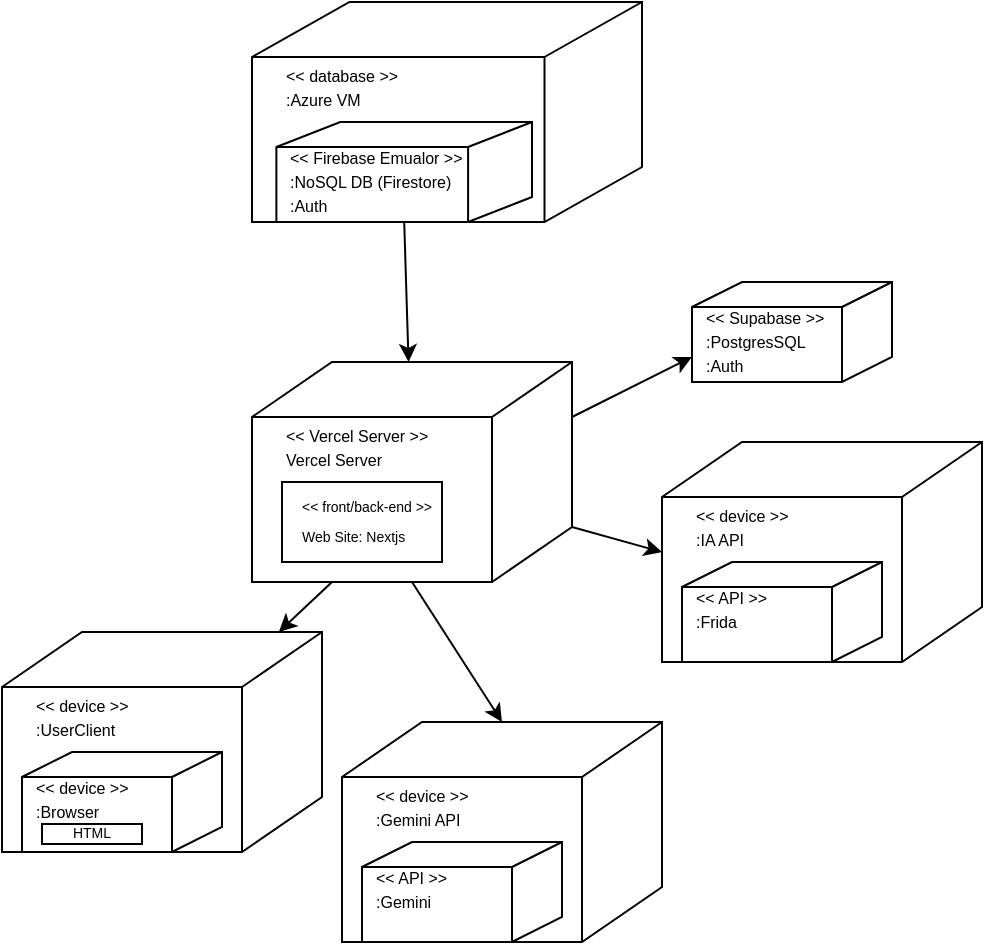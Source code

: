 <mxfile version="26.2.14">
  <diagram name="Page-1" id="0SS3zf6m1jzSWQKbpXdB">
    <mxGraphModel dx="834" dy="486" grid="1" gridSize="10" guides="1" tooltips="1" connect="1" arrows="1" fold="1" page="1" pageScale="1" pageWidth="850" pageHeight="1100" math="0" shadow="0">
      <root>
        <mxCell id="0" />
        <mxCell id="1" parent="0" />
        <mxCell id="7tsyf0UTf00b5kSWK2DZ-25" value="" style="group" vertex="1" connectable="0" parent="1">
          <mxGeometry x="10" y="30" width="490" height="470" as="geometry" />
        </mxCell>
        <mxCell id="_6aESEJj8ueH60gg6m87-15" value="" style="group" parent="7tsyf0UTf00b5kSWK2DZ-25" vertex="1" connectable="0">
          <mxGeometry y="315" width="160" height="140" as="geometry" />
        </mxCell>
        <mxCell id="_6aESEJj8ueH60gg6m87-13" value="&lt;div style=&quot;line-height: 100%;&quot;&gt;&lt;font style=&quot;font-size: 8px; line-height: 100%;&quot;&gt;&amp;lt;&amp;lt; device &amp;gt;&amp;gt;&lt;/font&gt;&lt;div&gt;&lt;font style=&quot;font-size: 8px; line-height: 100%;&quot;&gt;:UserClient&lt;/font&gt;&lt;/div&gt;&lt;/div&gt;" style="html=1;outlineConnect=0;whiteSpace=wrap;fillColor=#FFFFFF;shape=mxgraph.archimate3.node;align=left;verticalAlign=top;spacingTop=23;spacing=2;spacingLeft=15;" parent="_6aESEJj8ueH60gg6m87-15" vertex="1">
          <mxGeometry width="160" height="110" as="geometry" />
        </mxCell>
        <mxCell id="_6aESEJj8ueH60gg6m87-14" value="&lt;div style=&quot;line-height: 100%;&quot;&gt;&lt;font style=&quot;font-size: 8px; line-height: 100%;&quot;&gt;&amp;lt;&amp;lt; device &amp;gt;&amp;gt;&lt;/font&gt;&lt;div&gt;&lt;font style=&quot;font-size: 8px; line-height: 100%;&quot;&gt;:Browser&lt;/font&gt;&lt;/div&gt;&lt;/div&gt;" style="html=1;outlineConnect=0;whiteSpace=wrap;fillColor=#FFFFFF;shape=mxgraph.archimate3.node;align=left;verticalAlign=top;spacingTop=4;spacing=2;spacingLeft=5;" parent="_6aESEJj8ueH60gg6m87-15" vertex="1">
          <mxGeometry x="10" y="60" width="100" height="50" as="geometry" />
        </mxCell>
        <mxCell id="_6aESEJj8ueH60gg6m87-37" value="&lt;font style=&quot;font-size: 7px;&quot;&gt;HTML&lt;/font&gt;" style="html=1;dashed=0;whiteSpace=wrap;align=center;verticalAlign=middle;spacingBottom=5;" parent="_6aESEJj8ueH60gg6m87-15" vertex="1">
          <mxGeometry x="20" y="96" width="50" height="10" as="geometry" />
        </mxCell>
        <mxCell id="_6aESEJj8ueH60gg6m87-16" value="" style="group" parent="7tsyf0UTf00b5kSWK2DZ-25" vertex="1" connectable="0">
          <mxGeometry x="125" width="195" height="110" as="geometry" />
        </mxCell>
        <mxCell id="_6aESEJj8ueH60gg6m87-17" value="&lt;div style=&quot;line-height: 100%;&quot;&gt;&lt;font style=&quot;font-size: 8px; line-height: 100%;&quot;&gt;&amp;lt;&amp;lt; database &amp;gt;&amp;gt;&lt;/font&gt;&lt;div&gt;&lt;font style=&quot;font-size: 8px; line-height: 100%;&quot;&gt;:Azure VM&lt;/font&gt;&lt;/div&gt;&lt;/div&gt;" style="html=1;outlineConnect=0;whiteSpace=wrap;fillColor=#FFFFFF;shape=mxgraph.archimate3.node;align=left;verticalAlign=top;spacingTop=23;spacing=2;spacingLeft=15;" parent="_6aESEJj8ueH60gg6m87-16" vertex="1">
          <mxGeometry width="195" height="110" as="geometry" />
        </mxCell>
        <mxCell id="_6aESEJj8ueH60gg6m87-18" value="&lt;div style=&quot;line-height: 100%;&quot;&gt;&lt;font style=&quot;font-size: 8px; line-height: 100%;&quot;&gt;&amp;lt;&amp;lt; Firebase Emualor &amp;gt;&amp;gt;&lt;/font&gt;&lt;div&gt;&lt;font style=&quot;font-size: 8px; line-height: 100%;&quot;&gt;:NoSQL DB (Firestore)&lt;/font&gt;&lt;/div&gt;&lt;div&gt;&lt;font style=&quot;font-size: 8px; line-height: 100%;&quot;&gt;:Auth&lt;/font&gt;&lt;/div&gt;&lt;/div&gt;" style="html=1;outlineConnect=0;whiteSpace=wrap;fillColor=#FFFFFF;shape=mxgraph.archimate3.node;align=left;verticalAlign=top;spacingTop=4;spacing=2;spacingLeft=5;" parent="_6aESEJj8ueH60gg6m87-16" vertex="1">
          <mxGeometry x="12.19" y="60" width="127.81" height="50" as="geometry" />
        </mxCell>
        <mxCell id="_6aESEJj8ueH60gg6m87-19" value="" style="group" parent="7tsyf0UTf00b5kSWK2DZ-25" vertex="1" connectable="0">
          <mxGeometry x="330" y="220" width="160" height="110" as="geometry" />
        </mxCell>
        <mxCell id="_6aESEJj8ueH60gg6m87-20" value="&lt;div style=&quot;line-height: 100%;&quot;&gt;&lt;font style=&quot;font-size: 8px; line-height: 100%;&quot;&gt;&amp;lt;&amp;lt; device &amp;gt;&amp;gt;&lt;/font&gt;&lt;div&gt;&lt;font style=&quot;font-size: 8px; line-height: 100%;&quot;&gt;:IA API&lt;/font&gt;&lt;/div&gt;&lt;/div&gt;" style="html=1;outlineConnect=0;whiteSpace=wrap;fillColor=#FFFFFF;shape=mxgraph.archimate3.node;align=left;verticalAlign=top;spacingTop=23;spacing=2;spacingLeft=15;" parent="_6aESEJj8ueH60gg6m87-19" vertex="1">
          <mxGeometry width="160" height="110" as="geometry" />
        </mxCell>
        <mxCell id="_6aESEJj8ueH60gg6m87-36" value="&lt;div style=&quot;line-height: 100%;&quot;&gt;&lt;font style=&quot;font-size: 8px; line-height: 100%;&quot;&gt;&amp;lt;&amp;lt; API &amp;gt;&amp;gt;&lt;/font&gt;&lt;div&gt;&lt;font style=&quot;font-size: 8px; line-height: 100%;&quot;&gt;:Frida&lt;/font&gt;&lt;/div&gt;&lt;/div&gt;" style="html=1;outlineConnect=0;whiteSpace=wrap;fillColor=#FFFFFF;shape=mxgraph.archimate3.node;align=left;verticalAlign=top;spacingTop=4;spacing=2;spacingLeft=5;" parent="_6aESEJj8ueH60gg6m87-19" vertex="1">
          <mxGeometry x="10" y="60" width="100" height="50" as="geometry" />
        </mxCell>
        <mxCell id="_6aESEJj8ueH60gg6m87-28" value="" style="group" parent="7tsyf0UTf00b5kSWK2DZ-25" vertex="1" connectable="0">
          <mxGeometry x="125" y="180" width="160" height="110" as="geometry" />
        </mxCell>
        <mxCell id="_6aESEJj8ueH60gg6m87-29" value="&lt;div style=&quot;line-height: 100%;&quot;&gt;&lt;font style=&quot;font-size: 8px; line-height: 100%;&quot;&gt;&amp;lt;&amp;lt; Vercel Server &amp;gt;&amp;gt;&lt;br&gt;Vercel Server&lt;/font&gt;&lt;/div&gt;" style="html=1;outlineConnect=0;whiteSpace=wrap;fillColor=#FFFFFF;shape=mxgraph.archimate3.node;align=left;verticalAlign=top;spacingTop=23;spacing=2;spacingLeft=15;" parent="_6aESEJj8ueH60gg6m87-28" vertex="1">
          <mxGeometry width="160" height="110" as="geometry" />
        </mxCell>
        <mxCell id="_6aESEJj8ueH60gg6m87-30" value="&lt;font style=&quot;font-size: 7px;&quot;&gt;&amp;lt;&amp;lt; front/back-end &amp;gt;&amp;gt;&lt;/font&gt;&lt;div&gt;&lt;span style=&quot;font-size: 7px;&quot;&gt;Web Site: Nextjs&lt;/span&gt;&lt;/div&gt;" style="html=1;dashed=0;whiteSpace=wrap;spacingLeft=8;align=left;spacingTop=-4;" parent="_6aESEJj8ueH60gg6m87-28" vertex="1">
          <mxGeometry x="15" y="60" width="80" height="40" as="geometry" />
        </mxCell>
        <mxCell id="7tsyf0UTf00b5kSWK2DZ-5" value="" style="group" vertex="1" connectable="0" parent="7tsyf0UTf00b5kSWK2DZ-25">
          <mxGeometry x="170" y="360" width="160" height="110" as="geometry" />
        </mxCell>
        <mxCell id="7tsyf0UTf00b5kSWK2DZ-6" value="&lt;div style=&quot;line-height: 100%;&quot;&gt;&lt;font style=&quot;font-size: 8px; line-height: 100%;&quot;&gt;&amp;lt;&amp;lt; device &amp;gt;&amp;gt;&lt;/font&gt;&lt;div&gt;&lt;font style=&quot;font-size: 8px; line-height: 100%;&quot;&gt;:Gemini API&lt;/font&gt;&lt;/div&gt;&lt;/div&gt;" style="html=1;outlineConnect=0;whiteSpace=wrap;fillColor=#FFFFFF;shape=mxgraph.archimate3.node;align=left;verticalAlign=top;spacingTop=23;spacing=2;spacingLeft=15;" vertex="1" parent="7tsyf0UTf00b5kSWK2DZ-5">
          <mxGeometry width="160" height="110" as="geometry" />
        </mxCell>
        <mxCell id="7tsyf0UTf00b5kSWK2DZ-7" value="&lt;div style=&quot;line-height: 100%;&quot;&gt;&lt;font style=&quot;font-size: 8px; line-height: 100%;&quot;&gt;&amp;lt;&amp;lt; API &amp;gt;&amp;gt;&lt;/font&gt;&lt;div&gt;&lt;font style=&quot;font-size: 8px; line-height: 100%;&quot;&gt;:Gemini&lt;/font&gt;&lt;/div&gt;&lt;/div&gt;" style="html=1;outlineConnect=0;whiteSpace=wrap;fillColor=#FFFFFF;shape=mxgraph.archimate3.node;align=left;verticalAlign=top;spacingTop=4;spacing=2;spacingLeft=5;" vertex="1" parent="7tsyf0UTf00b5kSWK2DZ-5">
          <mxGeometry x="10" y="60" width="100" height="50" as="geometry" />
        </mxCell>
        <mxCell id="7tsyf0UTf00b5kSWK2DZ-10" style="rounded=0;orthogonalLoop=1;jettySize=auto;html=1;exitX=0.5;exitY=1;exitDx=0;exitDy=0;exitPerimeter=0;" edge="1" parent="7tsyf0UTf00b5kSWK2DZ-25" source="_6aESEJj8ueH60gg6m87-18" target="_6aESEJj8ueH60gg6m87-29">
          <mxGeometry relative="1" as="geometry" />
        </mxCell>
        <mxCell id="7tsyf0UTf00b5kSWK2DZ-12" style="edgeStyle=none;rounded=0;orthogonalLoop=1;jettySize=auto;html=1;exitX=0.25;exitY=1;exitDx=0;exitDy=0;exitPerimeter=0;" edge="1" parent="7tsyf0UTf00b5kSWK2DZ-25" source="_6aESEJj8ueH60gg6m87-29" target="_6aESEJj8ueH60gg6m87-13">
          <mxGeometry relative="1" as="geometry" />
        </mxCell>
        <mxCell id="7tsyf0UTf00b5kSWK2DZ-18" style="edgeStyle=none;rounded=0;orthogonalLoop=1;jettySize=auto;html=1;exitX=0.5;exitY=1;exitDx=0;exitDy=0;exitPerimeter=0;entryX=0.5;entryY=0;entryDx=0;entryDy=0;entryPerimeter=0;" edge="1" parent="7tsyf0UTf00b5kSWK2DZ-25" source="_6aESEJj8ueH60gg6m87-29" target="7tsyf0UTf00b5kSWK2DZ-6">
          <mxGeometry relative="1" as="geometry" />
        </mxCell>
        <mxCell id="7tsyf0UTf00b5kSWK2DZ-20" style="edgeStyle=none;rounded=0;orthogonalLoop=1;jettySize=auto;html=1;exitX=1;exitY=0.75;exitDx=0;exitDy=0;exitPerimeter=0;entryX=0;entryY=0.5;entryDx=0;entryDy=0;entryPerimeter=0;" edge="1" parent="7tsyf0UTf00b5kSWK2DZ-25" source="_6aESEJj8ueH60gg6m87-29" target="_6aESEJj8ueH60gg6m87-20">
          <mxGeometry relative="1" as="geometry" />
        </mxCell>
        <mxCell id="7tsyf0UTf00b5kSWK2DZ-23" value="&lt;div style=&quot;line-height: 100%;&quot;&gt;&lt;font style=&quot;font-size: 8px; line-height: 100%;&quot;&gt;&amp;lt;&amp;lt; Supabase &amp;gt;&amp;gt;&lt;/font&gt;&lt;div&gt;&lt;font style=&quot;font-size: 8px; line-height: 100%;&quot;&gt;:PostgresSQL&lt;/font&gt;&lt;/div&gt;&lt;div&gt;&lt;font style=&quot;font-size: 8px; line-height: 100%;&quot;&gt;:Auth&lt;/font&gt;&lt;/div&gt;&lt;/div&gt;" style="html=1;outlineConnect=0;whiteSpace=wrap;fillColor=#FFFFFF;shape=mxgraph.archimate3.node;align=left;verticalAlign=top;spacingTop=4;spacing=2;spacingLeft=5;" vertex="1" parent="7tsyf0UTf00b5kSWK2DZ-25">
          <mxGeometry x="345" y="140" width="100" height="50" as="geometry" />
        </mxCell>
        <mxCell id="7tsyf0UTf00b5kSWK2DZ-24" style="edgeStyle=none;rounded=0;orthogonalLoop=1;jettySize=auto;html=1;exitX=1;exitY=0.25;exitDx=0;exitDy=0;exitPerimeter=0;entryX=0;entryY=0.75;entryDx=0;entryDy=0;entryPerimeter=0;" edge="1" parent="7tsyf0UTf00b5kSWK2DZ-25" source="_6aESEJj8ueH60gg6m87-29" target="7tsyf0UTf00b5kSWK2DZ-23">
          <mxGeometry relative="1" as="geometry" />
        </mxCell>
      </root>
    </mxGraphModel>
  </diagram>
</mxfile>
